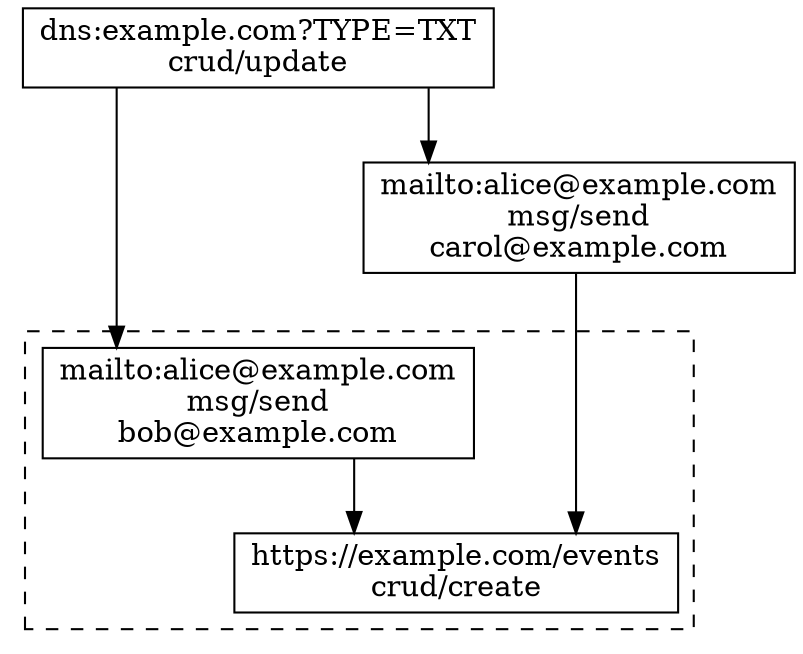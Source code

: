 digraph {
    splines  = ortho

    node [shape = box]

    top -> left
    top -> right
    right -> bottom:nne
    left -> bottom

    top -> hidden -> left [style = invis]
    hidden -> right [style = invis]
    hidden [style = invis]
    {rank = same; hidden right}

    top   [label = "dns:example.com?TYPE=TXT\ncrud/update"]
    right [label = "mailto:alice@example.com\nmsg/send\ncarol@example.com"]

    subgraph cluster {
        style = dashed

        left   [label = "mailto:alice@example.com\nmsg/send\nbob@example.com"]
        bottom [label = "https://example.com/events\ncrud/create"]

        hidden2 [style = invis]
        left:s -> hidden2:n [style = invis]
        hidden2:e -> bottom:w [style = invis]

        {rank = same; hidden2 bottom}
    }
}
